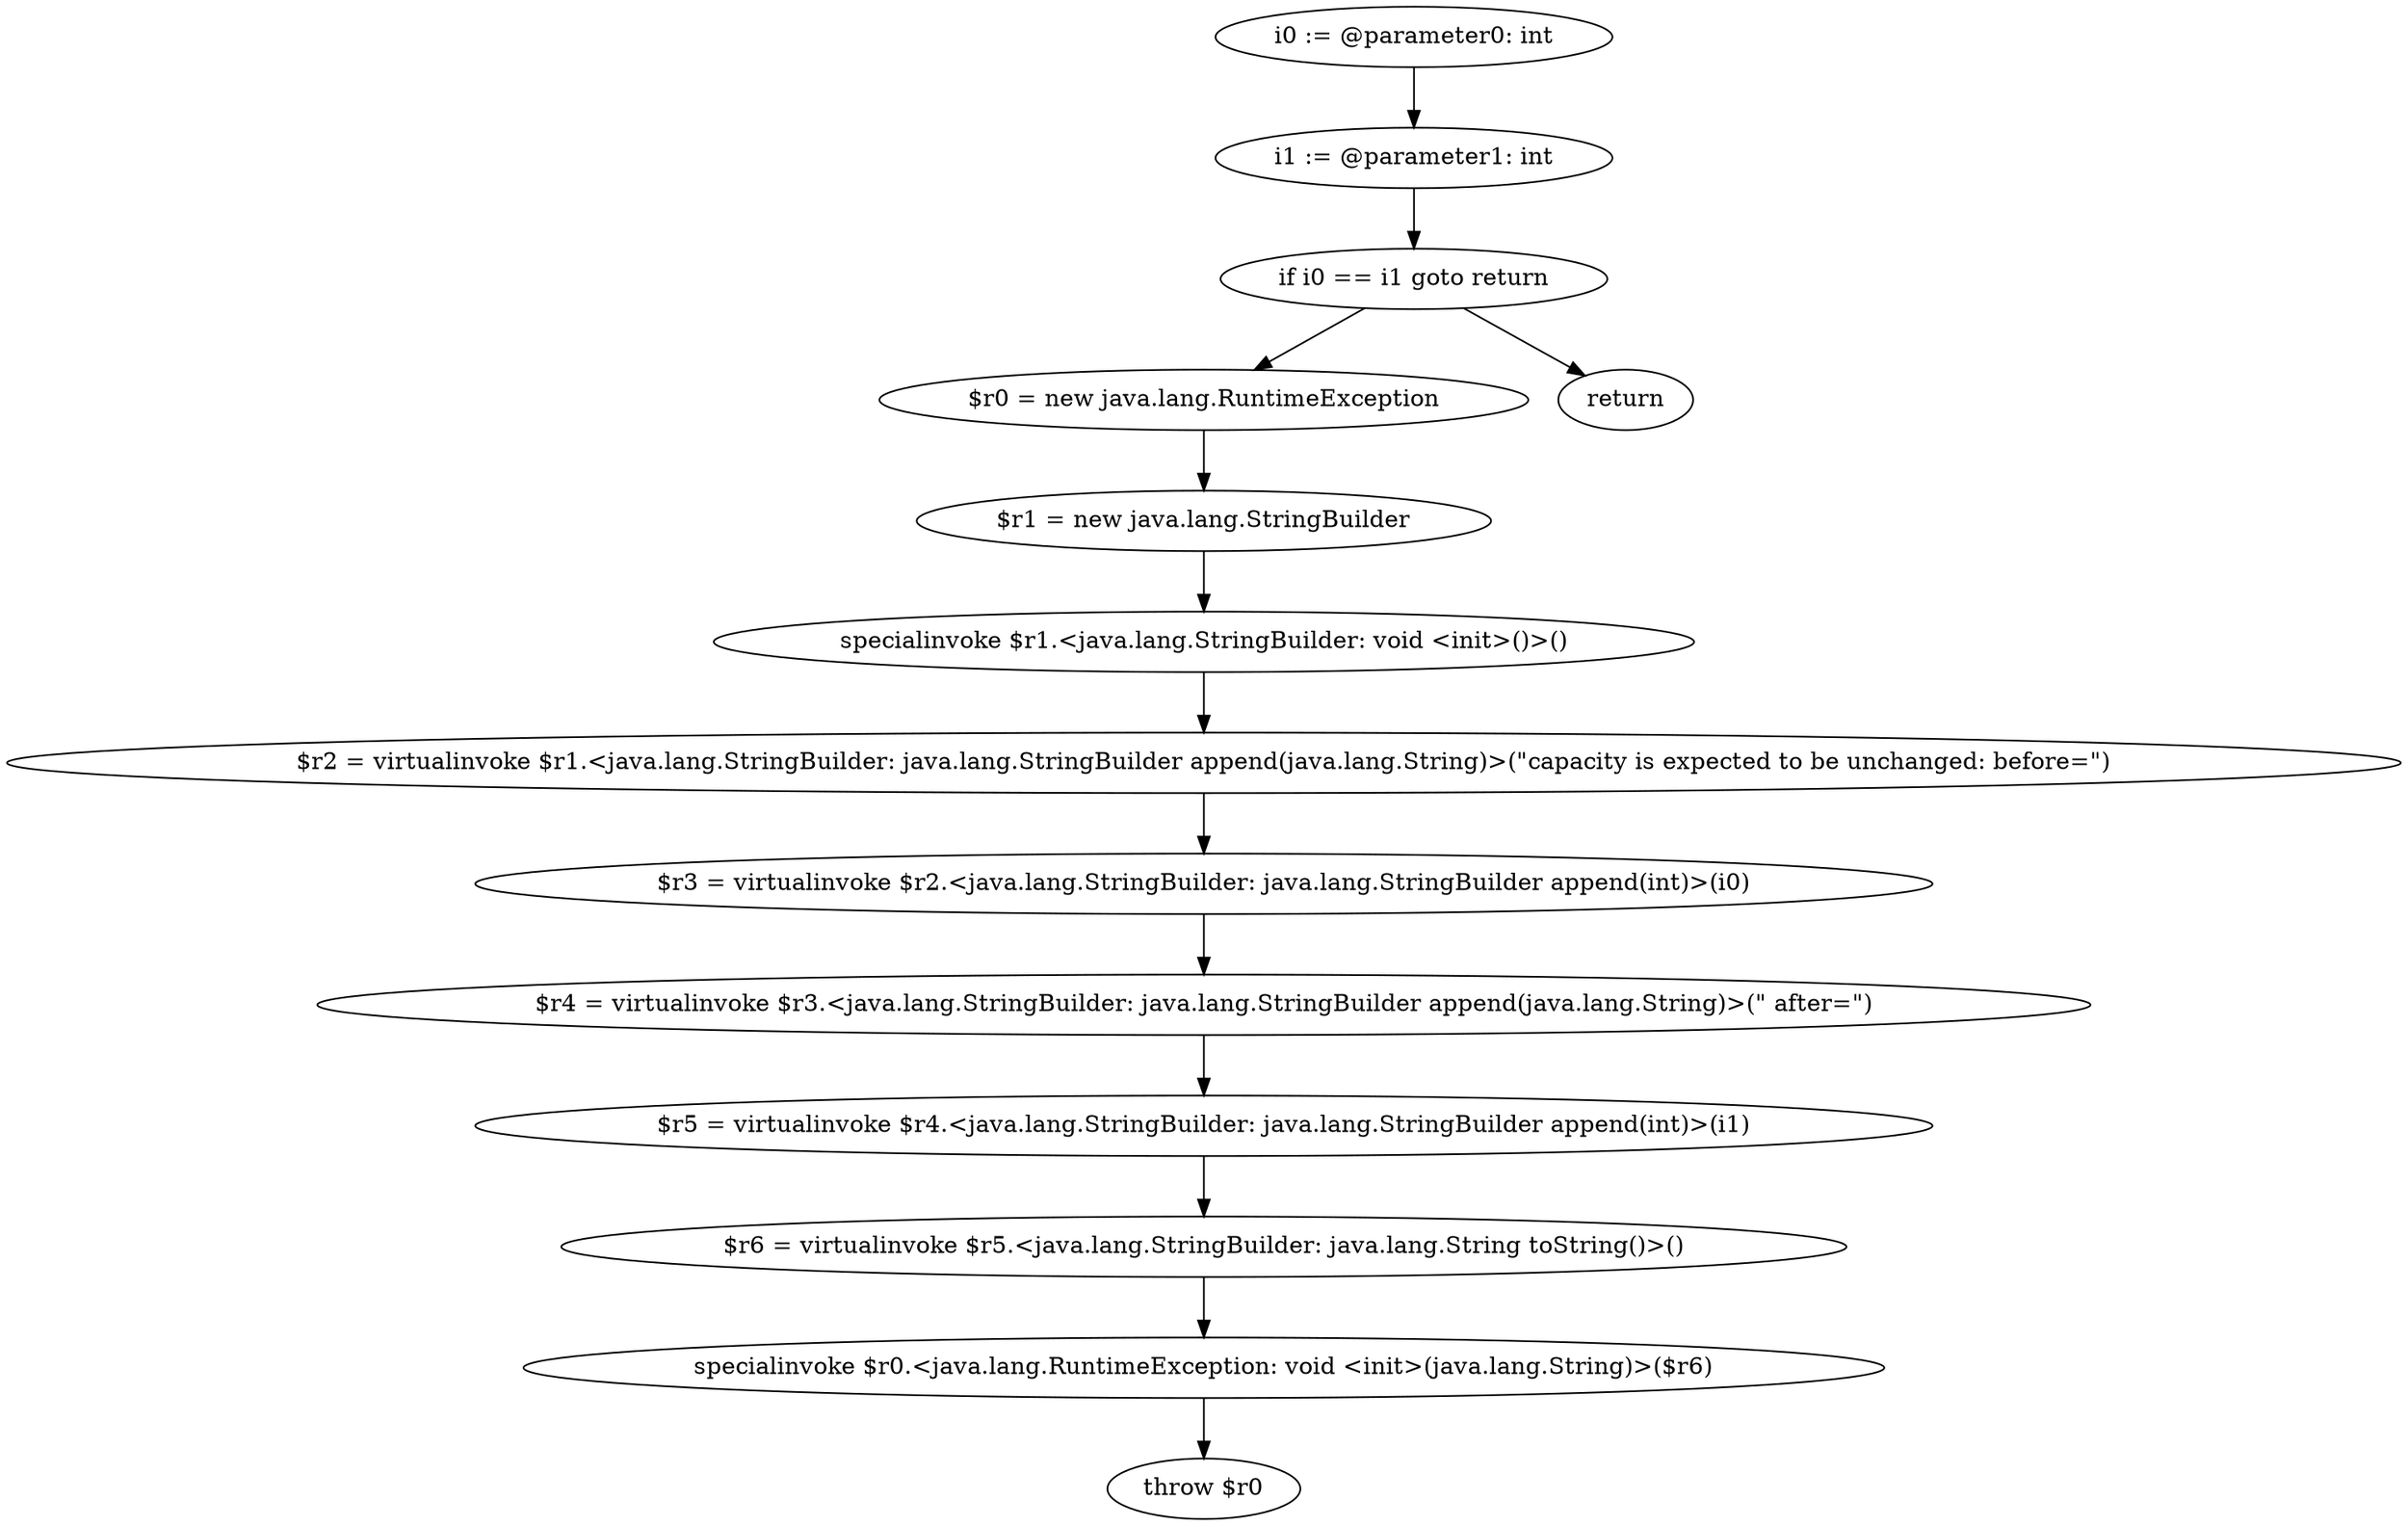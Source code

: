 digraph "unitGraph" {
    "i0 := @parameter0: int"
    "i1 := @parameter1: int"
    "if i0 == i1 goto return"
    "$r0 = new java.lang.RuntimeException"
    "$r1 = new java.lang.StringBuilder"
    "specialinvoke $r1.<java.lang.StringBuilder: void <init>()>()"
    "$r2 = virtualinvoke $r1.<java.lang.StringBuilder: java.lang.StringBuilder append(java.lang.String)>(\"capacity is expected to be unchanged: before=\")"
    "$r3 = virtualinvoke $r2.<java.lang.StringBuilder: java.lang.StringBuilder append(int)>(i0)"
    "$r4 = virtualinvoke $r3.<java.lang.StringBuilder: java.lang.StringBuilder append(java.lang.String)>(\" after=\")"
    "$r5 = virtualinvoke $r4.<java.lang.StringBuilder: java.lang.StringBuilder append(int)>(i1)"
    "$r6 = virtualinvoke $r5.<java.lang.StringBuilder: java.lang.String toString()>()"
    "specialinvoke $r0.<java.lang.RuntimeException: void <init>(java.lang.String)>($r6)"
    "throw $r0"
    "return"
    "i0 := @parameter0: int"->"i1 := @parameter1: int";
    "i1 := @parameter1: int"->"if i0 == i1 goto return";
    "if i0 == i1 goto return"->"$r0 = new java.lang.RuntimeException";
    "if i0 == i1 goto return"->"return";
    "$r0 = new java.lang.RuntimeException"->"$r1 = new java.lang.StringBuilder";
    "$r1 = new java.lang.StringBuilder"->"specialinvoke $r1.<java.lang.StringBuilder: void <init>()>()";
    "specialinvoke $r1.<java.lang.StringBuilder: void <init>()>()"->"$r2 = virtualinvoke $r1.<java.lang.StringBuilder: java.lang.StringBuilder append(java.lang.String)>(\"capacity is expected to be unchanged: before=\")";
    "$r2 = virtualinvoke $r1.<java.lang.StringBuilder: java.lang.StringBuilder append(java.lang.String)>(\"capacity is expected to be unchanged: before=\")"->"$r3 = virtualinvoke $r2.<java.lang.StringBuilder: java.lang.StringBuilder append(int)>(i0)";
    "$r3 = virtualinvoke $r2.<java.lang.StringBuilder: java.lang.StringBuilder append(int)>(i0)"->"$r4 = virtualinvoke $r3.<java.lang.StringBuilder: java.lang.StringBuilder append(java.lang.String)>(\" after=\")";
    "$r4 = virtualinvoke $r3.<java.lang.StringBuilder: java.lang.StringBuilder append(java.lang.String)>(\" after=\")"->"$r5 = virtualinvoke $r4.<java.lang.StringBuilder: java.lang.StringBuilder append(int)>(i1)";
    "$r5 = virtualinvoke $r4.<java.lang.StringBuilder: java.lang.StringBuilder append(int)>(i1)"->"$r6 = virtualinvoke $r5.<java.lang.StringBuilder: java.lang.String toString()>()";
    "$r6 = virtualinvoke $r5.<java.lang.StringBuilder: java.lang.String toString()>()"->"specialinvoke $r0.<java.lang.RuntimeException: void <init>(java.lang.String)>($r6)";
    "specialinvoke $r0.<java.lang.RuntimeException: void <init>(java.lang.String)>($r6)"->"throw $r0";
}
